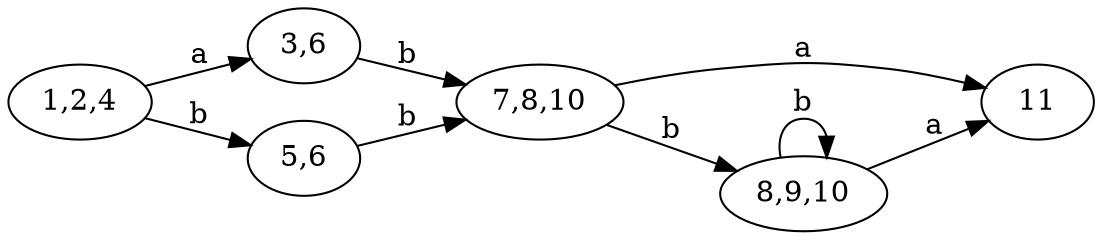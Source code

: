 digraph {
  rankdir = "LR";               
  "1,2,4" -> "3,6" [label="a"]; 
  "1,2,4" -> "5,6" [label="b"];
  "3,6" -> "7,8,10" [label="b"];
  "5,6" -> "7,8,10" [label="b"];
  "7,8,10" -> "11" [label="a"];
  "7,8,10" -> "8,9,10" [label="b"];
  "8,9,10" -> "11" [label="a"];
  "8,9,10" -> "8,9,10" [label="b"];
}

